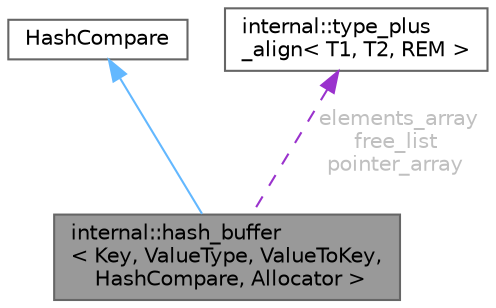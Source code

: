digraph "internal::hash_buffer&lt; Key, ValueType, ValueToKey, HashCompare, Allocator &gt;"
{
 // LATEX_PDF_SIZE
  bgcolor="transparent";
  edge [fontname=Helvetica,fontsize=10,labelfontname=Helvetica,labelfontsize=10];
  node [fontname=Helvetica,fontsize=10,shape=box,height=0.2,width=0.4];
  Node1 [id="Node000001",label="internal::hash_buffer\l\< Key, ValueType, ValueToKey,\l HashCompare, Allocator \>",height=0.2,width=0.4,color="gray40", fillcolor="grey60", style="filled", fontcolor="black",tooltip=" "];
  Node2 -> Node1 [id="edge1_Node000001_Node000002",dir="back",color="steelblue1",style="solid",tooltip=" "];
  Node2 [id="Node000002",label="HashCompare",height=0.2,width=0.4,color="gray40", fillcolor="white", style="filled",tooltip=" "];
  Node3 -> Node1 [id="edge2_Node000001_Node000003",dir="back",color="darkorchid3",style="dashed",tooltip=" ",label=" elements_array\nfree_list\npointer_array",fontcolor="grey" ];
  Node3 [id="Node000003",label="internal::type_plus\l_align\< T1, T2, REM \>",height=0.2,width=0.4,color="gray40", fillcolor="white", style="filled",URL="$structinternal_1_1type__plus__align.html",tooltip="type mimicking std::pair but with trailing fill to ensure each element of an array"];
}
